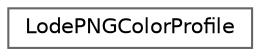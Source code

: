 digraph "类继承关系图"
{
 // LATEX_PDF_SIZE
  bgcolor="transparent";
  edge [fontname=Helvetica,fontsize=10,labelfontname=Helvetica,labelfontsize=10];
  node [fontname=Helvetica,fontsize=10,shape=box,height=0.2,width=0.4];
  rankdir="LR";
  Node0 [id="Node000000",label="LodePNGColorProfile",height=0.2,width=0.4,color="grey40", fillcolor="white", style="filled",URL="$struct_lode_p_n_g_color_profile.html",tooltip=" "];
}
